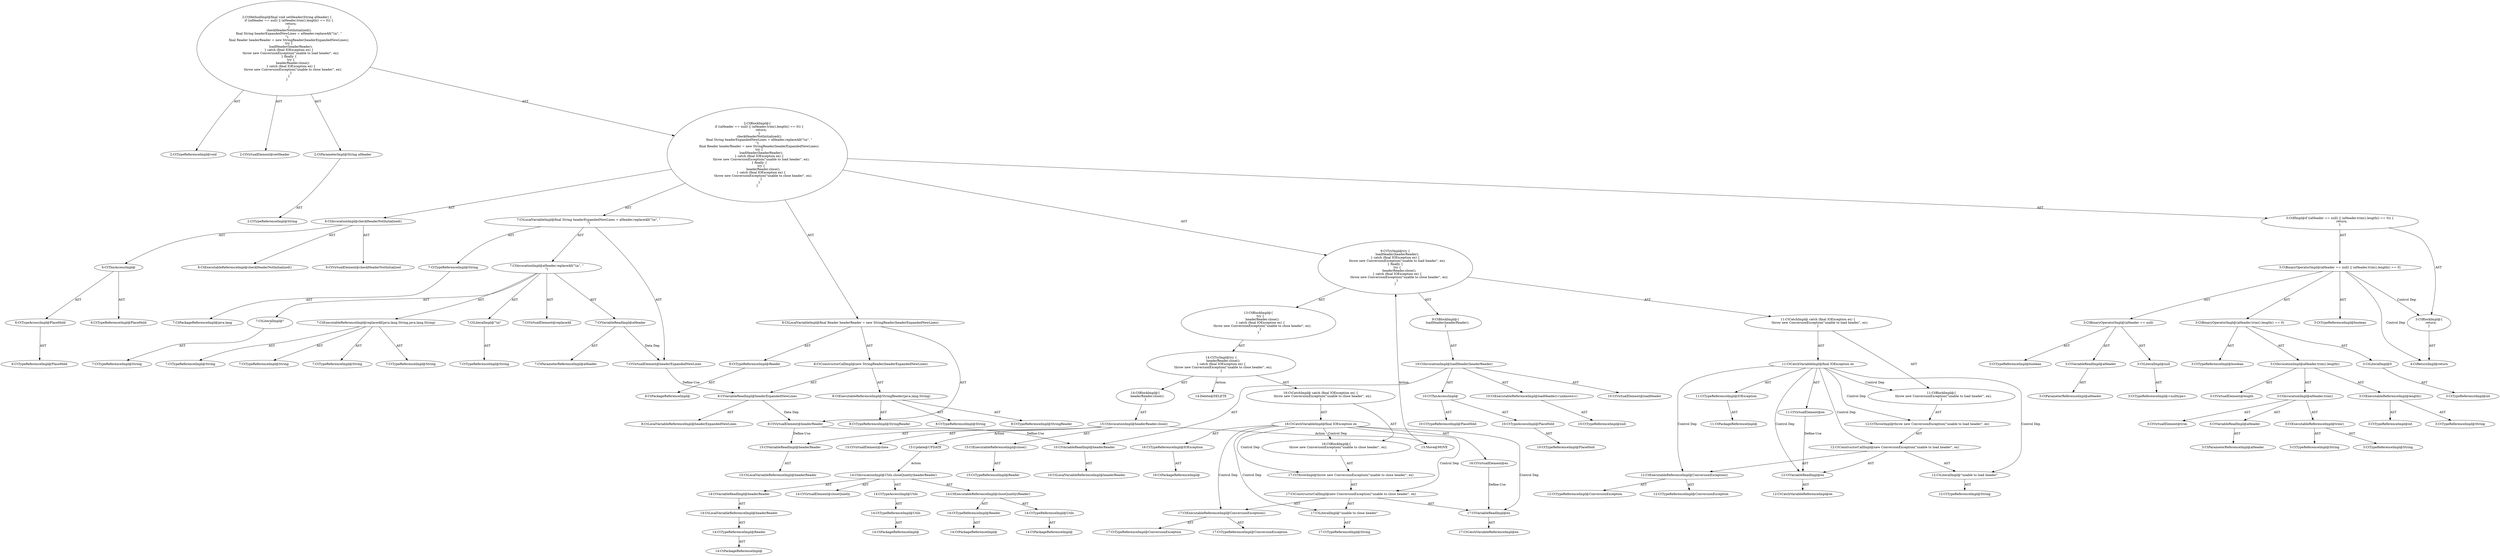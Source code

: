 digraph "setHeader#?,String" {
0 [label="2:CtTypeReferenceImpl@void" shape=ellipse]
1 [label="2:CtVirtualElement@setHeader" shape=ellipse]
2 [label="2:CtParameterImpl@String aHeader" shape=ellipse]
3 [label="2:CtTypeReferenceImpl@String" shape=ellipse]
4 [label="3:CtVariableReadImpl@aHeader" shape=ellipse]
5 [label="3:CtParameterReferenceImpl@aHeader" shape=ellipse]
6 [label="3:CtLiteralImpl@null" shape=ellipse]
7 [label="3:CtTypeReferenceImpl@<nulltype>" shape=ellipse]
8 [label="3:CtBinaryOperatorImpl@(aHeader == null)" shape=ellipse]
9 [label="3:CtTypeReferenceImpl@boolean" shape=ellipse]
10 [label="3:CtExecutableReferenceImpl@length()" shape=ellipse]
11 [label="3:CtTypeReferenceImpl@String" shape=ellipse]
12 [label="3:CtTypeReferenceImpl@int" shape=ellipse]
13 [label="3:CtVirtualElement@length" shape=ellipse]
14 [label="3:CtExecutableReferenceImpl@trim()" shape=ellipse]
15 [label="3:CtTypeReferenceImpl@String" shape=ellipse]
16 [label="3:CtTypeReferenceImpl@String" shape=ellipse]
17 [label="3:CtVirtualElement@trim" shape=ellipse]
18 [label="3:CtVariableReadImpl@aHeader" shape=ellipse]
19 [label="3:CtParameterReferenceImpl@aHeader" shape=ellipse]
20 [label="3:CtInvocationImpl@aHeader.trim()" shape=ellipse]
21 [label="3:CtInvocationImpl@aHeader.trim().length()" shape=ellipse]
22 [label="3:CtLiteralImpl@0" shape=ellipse]
23 [label="3:CtTypeReferenceImpl@int" shape=ellipse]
24 [label="3:CtBinaryOperatorImpl@(aHeader.trim().length() == 0)" shape=ellipse]
25 [label="3:CtTypeReferenceImpl@boolean" shape=ellipse]
26 [label="3:CtBinaryOperatorImpl@(aHeader == null) || (aHeader.trim().length() == 0)" shape=ellipse]
27 [label="3:CtTypeReferenceImpl@boolean" shape=ellipse]
28 [label="4:CtReturnImpl@return" shape=ellipse]
29 [label="3:CtBlockImpl@\{
    return;
\}" shape=ellipse]
30 [label="3:CtIfImpl@if ((aHeader == null) || (aHeader.trim().length() == 0)) \{
    return;
\}" shape=ellipse]
31 [label="6:CtExecutableReferenceImpl@checkHeaderNotInitialized()" shape=ellipse]
32 [label="6:CtVirtualElement@checkHeaderNotInitialized" shape=ellipse]
33 [label="6:CtTypeAccessImpl@PlaceHold" shape=ellipse]
34 [label="6:CtTypeReferenceImpl@PlaceHold" shape=ellipse]
35 [label="6:CtThisAccessImpl@" shape=ellipse]
36 [label="6:CtTypeReferenceImpl@PlaceHold" shape=ellipse]
37 [label="6:CtInvocationImpl@checkHeaderNotInitialized()" shape=ellipse]
38 [label="7:CtTypeReferenceImpl@String" shape=ellipse]
39 [label="7:CtPackageReferenceImpl@java.lang" shape=ellipse]
40 [label="7:CtExecutableReferenceImpl@replaceAll(java.lang.String,java.lang.String)" shape=ellipse]
41 [label="7:CtTypeReferenceImpl@String" shape=ellipse]
42 [label="7:CtTypeReferenceImpl@String" shape=ellipse]
43 [label="7:CtTypeReferenceImpl@String" shape=ellipse]
44 [label="7:CtTypeReferenceImpl@String" shape=ellipse]
45 [label="7:CtVirtualElement@replaceAll" shape=ellipse]
46 [label="7:CtVariableReadImpl@aHeader" shape=ellipse]
47 [label="7:CtParameterReferenceImpl@aHeader" shape=ellipse]
48 [label="7:CtLiteralImpl@\"\\\\n\"" shape=ellipse]
49 [label="7:CtTypeReferenceImpl@String" shape=ellipse]
50 [label="7:CtLiteralImpl@\"\n\"" shape=ellipse]
51 [label="7:CtTypeReferenceImpl@String" shape=ellipse]
52 [label="7:CtInvocationImpl@aHeader.replaceAll(\"\\\\n\", \"\n\")" shape=ellipse]
53 [label="7:CtVirtualElement@headerExpandedNewLines" shape=ellipse]
54 [label="7:CtLocalVariableImpl@final String headerExpandedNewLines = aHeader.replaceAll(\"\\\\n\", \"\n\")" shape=ellipse]
55 [label="8:CtTypeReferenceImpl@Reader" shape=ellipse]
56 [label="8:CtPackageReferenceImpl@" shape=ellipse]
57 [label="8:CtExecutableReferenceImpl@StringReader(java.lang.String)" shape=ellipse]
58 [label="8:CtTypeReferenceImpl@StringReader" shape=ellipse]
59 [label="8:CtTypeReferenceImpl@StringReader" shape=ellipse]
60 [label="8:CtTypeReferenceImpl@String" shape=ellipse]
61 [label="8:CtVariableReadImpl@headerExpandedNewLines" shape=ellipse]
62 [label="8:CtLocalVariableReferenceImpl@headerExpandedNewLines" shape=ellipse]
63 [label="8:CtConstructorCallImpl@new StringReader(headerExpandedNewLines)" shape=ellipse]
64 [label="8:CtVirtualElement@headerReader" shape=ellipse]
65 [label="8:CtLocalVariableImpl@final Reader headerReader = new StringReader(headerExpandedNewLines)" shape=ellipse]
66 [label="10:CtExecutableReferenceImpl@loadHeader(<unknown>)" shape=ellipse]
67 [label="10:CtTypeReferenceImpl@null" shape=ellipse]
68 [label="10:CtVirtualElement@loadHeader" shape=ellipse]
69 [label="10:CtTypeAccessImpl@PlaceHold" shape=ellipse]
70 [label="10:CtTypeReferenceImpl@PlaceHold" shape=ellipse]
71 [label="10:CtThisAccessImpl@" shape=ellipse]
72 [label="10:CtTypeReferenceImpl@PlaceHold" shape=ellipse]
73 [label="10:CtVariableReadImpl@headerReader" shape=ellipse]
74 [label="10:CtLocalVariableReferenceImpl@headerReader" shape=ellipse]
75 [label="10:CtInvocationImpl@loadHeader(headerReader)" shape=ellipse]
76 [label="9:CtBlockImpl@\{
    loadHeader(headerReader);
\}" shape=ellipse]
77 [label="11:CtVirtualElement@ex" shape=ellipse]
78 [label="11:CtTypeReferenceImpl@IOException" shape=ellipse]
79 [label="11:CtPackageReferenceImpl@" shape=ellipse]
80 [label="11:CtCatchVariableImpl@final IOException ex" shape=ellipse]
81 [label="12:CtExecutableReferenceImpl@ConversionException()" shape=ellipse]
82 [label="12:CtTypeReferenceImpl@ConversionException" shape=ellipse]
83 [label="12:CtTypeReferenceImpl@ConversionException" shape=ellipse]
84 [label="12:CtLiteralImpl@\"unable to load header\"" shape=ellipse]
85 [label="12:CtTypeReferenceImpl@String" shape=ellipse]
86 [label="12:CtVariableReadImpl@ex" shape=ellipse]
87 [label="12:CtCatchVariableReferenceImpl@ex" shape=ellipse]
88 [label="12:CtConstructorCallImpl@new ConversionException(\"unable to load header\", ex)" shape=ellipse]
89 [label="12:CtThrowImpl@throw new ConversionException(\"unable to load header\", ex)" shape=ellipse]
90 [label="11:CtBlockImpl@\{
    throw new ConversionException(\"unable to load header\", ex);
\}" shape=ellipse]
91 [label="11:CtCatchImpl@ catch (final IOException ex) \{
    throw new ConversionException(\"unable to load header\", ex);
\}" shape=ellipse]
92 [label="15:CtExecutableReferenceImpl@close()" shape=ellipse]
93 [label="15:CtTypeReferenceImpl@Reader" shape=ellipse]
94 [label="15:CtVirtualElement@close" shape=ellipse]
95 [label="15:CtVariableReadImpl@headerReader" shape=ellipse]
96 [label="15:CtLocalVariableReferenceImpl@headerReader" shape=ellipse]
97 [label="15:CtInvocationImpl@headerReader.close()" shape=ellipse]
98 [label="14:CtBlockImpl@\{
    headerReader.close();
\}" shape=ellipse]
99 [label="16:CtVirtualElement@ex" shape=ellipse]
100 [label="16:CtTypeReferenceImpl@IOException" shape=ellipse]
101 [label="16:CtPackageReferenceImpl@" shape=ellipse]
102 [label="16:CtCatchVariableImpl@final IOException ex" shape=ellipse]
103 [label="17:CtExecutableReferenceImpl@ConversionException()" shape=ellipse]
104 [label="17:CtTypeReferenceImpl@ConversionException" shape=ellipse]
105 [label="17:CtTypeReferenceImpl@ConversionException" shape=ellipse]
106 [label="17:CtLiteralImpl@\"unable to close header\"" shape=ellipse]
107 [label="17:CtTypeReferenceImpl@String" shape=ellipse]
108 [label="17:CtVariableReadImpl@ex" shape=ellipse]
109 [label="17:CtCatchVariableReferenceImpl@ex" shape=ellipse]
110 [label="17:CtConstructorCallImpl@new ConversionException(\"unable to close header\", ex)" shape=ellipse]
111 [label="17:CtThrowImpl@throw new ConversionException(\"unable to close header\", ex)" shape=ellipse]
112 [label="16:CtBlockImpl@\{
    throw new ConversionException(\"unable to close header\", ex);
\}" shape=ellipse]
113 [label="16:CtCatchImpl@ catch (final IOException ex) \{
    throw new ConversionException(\"unable to close header\", ex);
\}" shape=ellipse]
114 [label="14:CtTryImpl@try \{
    headerReader.close();
\} catch (final IOException ex) \{
    throw new ConversionException(\"unable to close header\", ex);
\}" shape=ellipse]
115 [label="13:CtBlockImpl@\{
    try \{
        headerReader.close();
    \} catch (final IOException ex) \{
        throw new ConversionException(\"unable to close header\", ex);
    \}
\}" shape=ellipse]
116 [label="9:CtTryImpl@try \{
    loadHeader(headerReader);
\} catch (final IOException ex) \{
    throw new ConversionException(\"unable to load header\", ex);
\} finally \{
    try \{
        headerReader.close();
    \} catch (final IOException ex) \{
        throw new ConversionException(\"unable to close header\", ex);
    \}
\}" shape=ellipse]
117 [label="2:CtBlockImpl@\{
    if ((aHeader == null) || (aHeader.trim().length() == 0)) \{
        return;
    \}
    checkHeaderNotInitialized();
    final String headerExpandedNewLines = aHeader.replaceAll(\"\\\\n\", \"\n\");
    final Reader headerReader = new StringReader(headerExpandedNewLines);
    try \{
        loadHeader(headerReader);
    \} catch (final IOException ex) \{
        throw new ConversionException(\"unable to load header\", ex);
    \} finally \{
        try \{
            headerReader.close();
        \} catch (final IOException ex) \{
            throw new ConversionException(\"unable to close header\", ex);
        \}
    \}
\}" shape=ellipse]
118 [label="2:CtMethodImpl@final void setHeader(String aHeader) \{
    if ((aHeader == null) || (aHeader.trim().length() == 0)) \{
        return;
    \}
    checkHeaderNotInitialized();
    final String headerExpandedNewLines = aHeader.replaceAll(\"\\\\n\", \"\n\");
    final Reader headerReader = new StringReader(headerExpandedNewLines);
    try \{
        loadHeader(headerReader);
    \} catch (final IOException ex) \{
        throw new ConversionException(\"unable to load header\", ex);
    \} finally \{
        try \{
            headerReader.close();
        \} catch (final IOException ex) \{
            throw new ConversionException(\"unable to close header\", ex);
        \}
    \}
\}" shape=ellipse]
119 [label="15:Update@UPDATE" shape=ellipse]
120 [label="14:CtPackageReferenceImpl@" shape=ellipse]
121 [label="14:CtTypeReferenceImpl@Utils" shape=ellipse]
122 [label="14:CtTypeAccessImpl@Utils" shape=ellipse]
123 [label="14:CtPackageReferenceImpl@" shape=ellipse]
124 [label="14:CtTypeReferenceImpl@Utils" shape=ellipse]
125 [label="14:CtPackageReferenceImpl@" shape=ellipse]
126 [label="14:CtTypeReferenceImpl@Reader" shape=ellipse]
127 [label="14:CtExecutableReferenceImpl@closeQuietly(Reader)" shape=ellipse]
128 [label="14:CtPackageReferenceImpl@" shape=ellipse]
129 [label="14:CtTypeReferenceImpl@Reader" shape=ellipse]
130 [label="14:CtLocalVariableReferenceImpl@headerReader" shape=ellipse]
131 [label="14:CtVariableReadImpl@headerReader" shape=ellipse]
132 [label="14:CtInvocationImpl@Utils.closeQuietly(headerReader)" shape=ellipse]
133 [label="14:CtVirtualElement@closeQuietly" shape=ellipse]
134 [label="14:Delete@DELETE" shape=ellipse]
135 [label="15:Move@MOVE" shape=ellipse]
2 -> 3 [label="AST"];
4 -> 5 [label="AST"];
6 -> 7 [label="AST"];
8 -> 9 [label="AST"];
8 -> 4 [label="AST"];
8 -> 6 [label="AST"];
10 -> 11 [label="AST"];
10 -> 12 [label="AST"];
14 -> 15 [label="AST"];
14 -> 16 [label="AST"];
18 -> 19 [label="AST"];
20 -> 17 [label="AST"];
20 -> 18 [label="AST"];
20 -> 14 [label="AST"];
21 -> 13 [label="AST"];
21 -> 20 [label="AST"];
21 -> 10 [label="AST"];
22 -> 23 [label="AST"];
24 -> 25 [label="AST"];
24 -> 21 [label="AST"];
24 -> 22 [label="AST"];
26 -> 27 [label="AST"];
26 -> 8 [label="AST"];
26 -> 24 [label="AST"];
26 -> 29 [label="Control Dep"];
26 -> 28 [label="Control Dep"];
29 -> 28 [label="AST"];
30 -> 26 [label="AST"];
30 -> 29 [label="AST"];
33 -> 34 [label="AST"];
35 -> 36 [label="AST"];
35 -> 33 [label="AST"];
37 -> 32 [label="AST"];
37 -> 35 [label="AST"];
37 -> 31 [label="AST"];
38 -> 39 [label="AST"];
40 -> 41 [label="AST"];
40 -> 42 [label="AST"];
40 -> 43 [label="AST"];
40 -> 44 [label="AST"];
46 -> 47 [label="AST"];
46 -> 53 [label="Data Dep"];
48 -> 49 [label="AST"];
50 -> 51 [label="AST"];
52 -> 45 [label="AST"];
52 -> 46 [label="AST"];
52 -> 40 [label="AST"];
52 -> 48 [label="AST"];
52 -> 50 [label="AST"];
53 -> 61 [label="Define-Use"];
54 -> 53 [label="AST"];
54 -> 38 [label="AST"];
54 -> 52 [label="AST"];
55 -> 56 [label="AST"];
57 -> 58 [label="AST"];
57 -> 59 [label="AST"];
57 -> 60 [label="AST"];
61 -> 62 [label="AST"];
61 -> 64 [label="Data Dep"];
63 -> 57 [label="AST"];
63 -> 61 [label="AST"];
64 -> 73 [label="Define-Use"];
64 -> 95 [label="Define-Use"];
65 -> 64 [label="AST"];
65 -> 55 [label="AST"];
65 -> 63 [label="AST"];
66 -> 67 [label="AST"];
69 -> 70 [label="AST"];
71 -> 72 [label="AST"];
71 -> 69 [label="AST"];
73 -> 74 [label="AST"];
75 -> 68 [label="AST"];
75 -> 71 [label="AST"];
75 -> 66 [label="AST"];
75 -> 73 [label="AST"];
76 -> 75 [label="AST"];
77 -> 86 [label="Define-Use"];
78 -> 79 [label="AST"];
80 -> 77 [label="AST"];
80 -> 78 [label="AST"];
80 -> 90 [label="Control Dep"];
80 -> 89 [label="Control Dep"];
80 -> 88 [label="Control Dep"];
80 -> 81 [label="Control Dep"];
80 -> 84 [label="Control Dep"];
80 -> 86 [label="Control Dep"];
81 -> 82 [label="AST"];
81 -> 83 [label="AST"];
84 -> 85 [label="AST"];
86 -> 87 [label="AST"];
88 -> 81 [label="AST"];
88 -> 84 [label="AST"];
88 -> 86 [label="AST"];
89 -> 88 [label="AST"];
90 -> 89 [label="AST"];
91 -> 80 [label="AST"];
91 -> 90 [label="AST"];
92 -> 93 [label="AST"];
95 -> 96 [label="AST"];
97 -> 94 [label="AST"];
97 -> 95 [label="AST"];
97 -> 92 [label="AST"];
97 -> 119 [label="Action"];
97 -> 135 [label="Action"];
98 -> 97 [label="AST"];
99 -> 108 [label="Define-Use"];
100 -> 101 [label="AST"];
102 -> 99 [label="AST"];
102 -> 100 [label="AST"];
102 -> 112 [label="Control Dep"];
102 -> 111 [label="Control Dep"];
102 -> 110 [label="Control Dep"];
102 -> 103 [label="Control Dep"];
102 -> 106 [label="Control Dep"];
102 -> 108 [label="Control Dep"];
103 -> 104 [label="AST"];
103 -> 105 [label="AST"];
106 -> 107 [label="AST"];
108 -> 109 [label="AST"];
110 -> 103 [label="AST"];
110 -> 106 [label="AST"];
110 -> 108 [label="AST"];
111 -> 110 [label="AST"];
112 -> 111 [label="AST"];
113 -> 102 [label="AST"];
113 -> 112 [label="AST"];
114 -> 98 [label="AST"];
114 -> 113 [label="AST"];
114 -> 134 [label="Action"];
115 -> 114 [label="AST"];
116 -> 76 [label="AST"];
116 -> 91 [label="AST"];
116 -> 115 [label="AST"];
117 -> 30 [label="AST"];
117 -> 37 [label="AST"];
117 -> 54 [label="AST"];
117 -> 65 [label="AST"];
117 -> 116 [label="AST"];
118 -> 1 [label="AST"];
118 -> 0 [label="AST"];
118 -> 2 [label="AST"];
118 -> 117 [label="AST"];
119 -> 132 [label="Action"];
121 -> 120 [label="AST"];
122 -> 121 [label="AST"];
124 -> 123 [label="AST"];
126 -> 125 [label="AST"];
127 -> 124 [label="AST"];
127 -> 126 [label="AST"];
129 -> 128 [label="AST"];
130 -> 129 [label="AST"];
131 -> 130 [label="AST"];
132 -> 133 [label="AST"];
132 -> 122 [label="AST"];
132 -> 127 [label="AST"];
132 -> 131 [label="AST"];
135 -> 116 [label="Action"];
}
